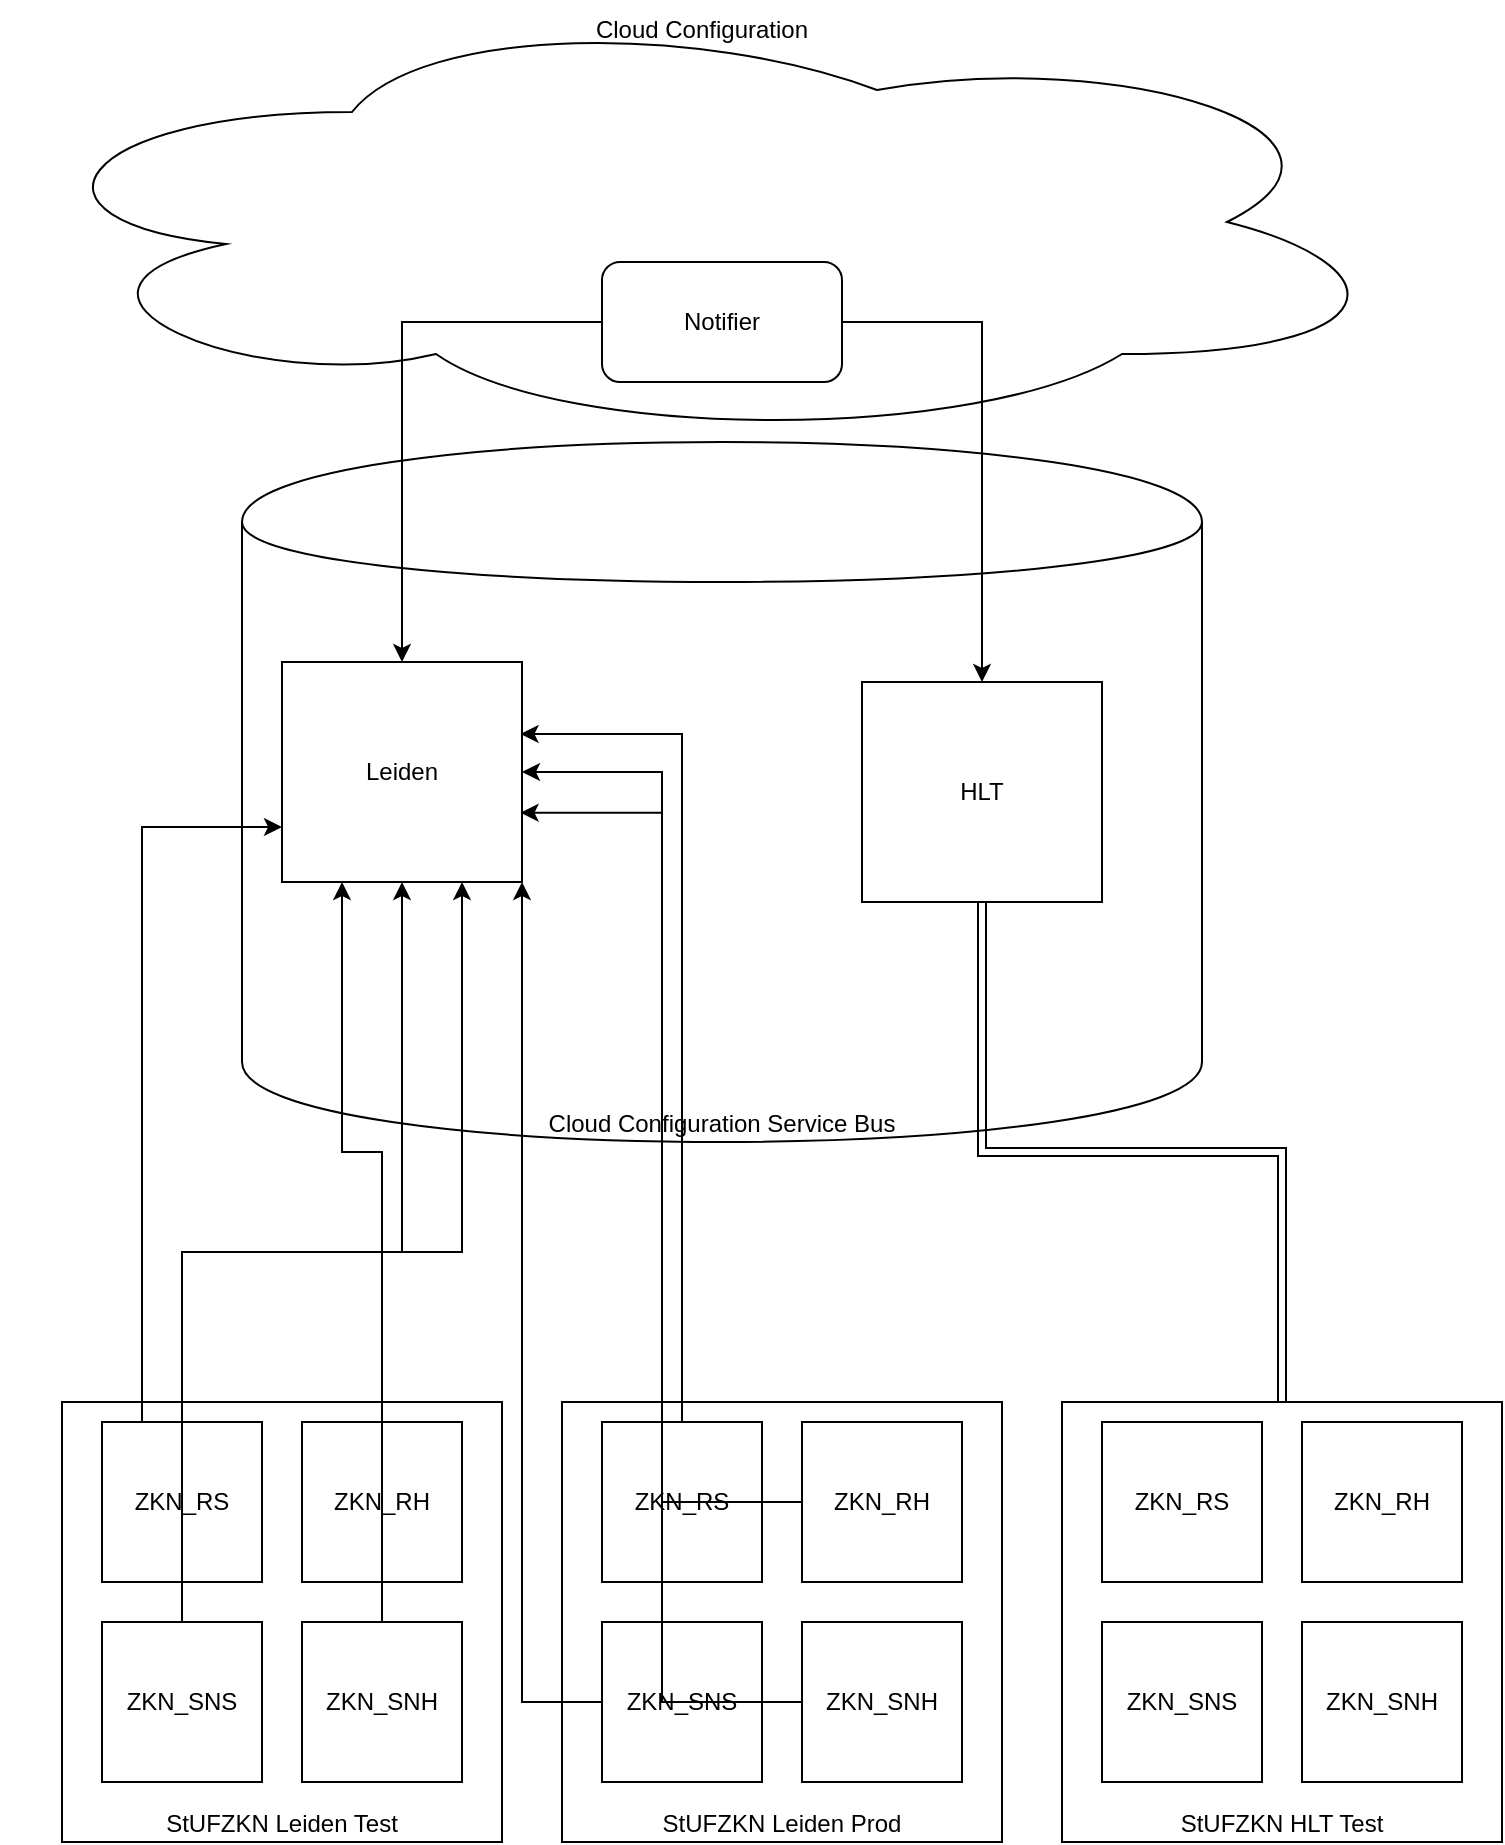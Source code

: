 <mxfile version="13.3.0" type="github">
  <diagram id="j9nGPZAsP_pOaiWSSdV3" name="Page-1">
    <mxGraphModel dx="2062" dy="1123" grid="1" gridSize="10" guides="1" tooltips="1" connect="1" arrows="1" fold="1" page="1" pageScale="1" pageWidth="827" pageHeight="1169" math="0" shadow="0">
      <root>
        <mxCell id="0" />
        <mxCell id="1" parent="0" />
        <mxCell id="DYe7Pghc9VTrK5Fek2OI-3" value="Cloud Configuration" style="ellipse;shape=cloud;whiteSpace=wrap;html=1;verticalAlign=top;" vertex="1" parent="1">
          <mxGeometry x="50" y="30" width="700" height="220" as="geometry" />
        </mxCell>
        <mxCell id="DYe7Pghc9VTrK5Fek2OI-4" value="Cloud Configuration Service Bus" style="shape=cylinder;whiteSpace=wrap;html=1;boundedLbl=1;backgroundOutline=1;verticalAlign=bottom;" vertex="1" parent="1">
          <mxGeometry x="170" y="250" width="480" height="350" as="geometry" />
        </mxCell>
        <mxCell id="DYe7Pghc9VTrK5Fek2OI-11" value="Leiden" style="rounded=0;whiteSpace=wrap;html=1;" vertex="1" parent="1">
          <mxGeometry x="190" y="360" width="120" height="110" as="geometry" />
        </mxCell>
        <mxCell id="DYe7Pghc9VTrK5Fek2OI-12" value="HLT" style="rounded=0;whiteSpace=wrap;html=1;" vertex="1" parent="1">
          <mxGeometry x="480" y="370" width="120" height="110" as="geometry" />
        </mxCell>
        <mxCell id="DYe7Pghc9VTrK5Fek2OI-15" value="" style="group" vertex="1" connectable="0" parent="1">
          <mxGeometry x="80" y="730" width="220" height="220" as="geometry" />
        </mxCell>
        <mxCell id="DYe7Pghc9VTrK5Fek2OI-16" value="" style="group" vertex="1" connectable="0" parent="DYe7Pghc9VTrK5Fek2OI-15">
          <mxGeometry width="220" height="220" as="geometry" />
        </mxCell>
        <mxCell id="DYe7Pghc9VTrK5Fek2OI-6" value="StUFZKN Leiden Test" style="whiteSpace=wrap;html=1;aspect=fixed;verticalAlign=bottom;" vertex="1" parent="DYe7Pghc9VTrK5Fek2OI-16">
          <mxGeometry width="220" height="220" as="geometry" />
        </mxCell>
        <mxCell id="DYe7Pghc9VTrK5Fek2OI-7" value="ZKN_RH" style="whiteSpace=wrap;html=1;aspect=fixed;" vertex="1" parent="DYe7Pghc9VTrK5Fek2OI-16">
          <mxGeometry x="120" y="10" width="80" height="80" as="geometry" />
        </mxCell>
        <mxCell id="DYe7Pghc9VTrK5Fek2OI-8" value="ZKN_RS" style="whiteSpace=wrap;html=1;aspect=fixed;" vertex="1" parent="DYe7Pghc9VTrK5Fek2OI-16">
          <mxGeometry x="20" y="10" width="80" height="80" as="geometry" />
        </mxCell>
        <mxCell id="DYe7Pghc9VTrK5Fek2OI-9" value="ZKN_SNS" style="whiteSpace=wrap;html=1;aspect=fixed;" vertex="1" parent="DYe7Pghc9VTrK5Fek2OI-16">
          <mxGeometry x="20" y="110" width="80" height="80" as="geometry" />
        </mxCell>
        <mxCell id="DYe7Pghc9VTrK5Fek2OI-10" value="ZKN_SNH" style="whiteSpace=wrap;html=1;aspect=fixed;" vertex="1" parent="DYe7Pghc9VTrK5Fek2OI-16">
          <mxGeometry x="120" y="110" width="80" height="80" as="geometry" />
        </mxCell>
        <mxCell id="DYe7Pghc9VTrK5Fek2OI-17" value="" style="group" vertex="1" connectable="0" parent="1">
          <mxGeometry x="330" y="730" width="220" height="220" as="geometry" />
        </mxCell>
        <mxCell id="DYe7Pghc9VTrK5Fek2OI-18" value="" style="group" vertex="1" connectable="0" parent="DYe7Pghc9VTrK5Fek2OI-17">
          <mxGeometry width="220" height="220" as="geometry" />
        </mxCell>
        <mxCell id="DYe7Pghc9VTrK5Fek2OI-19" value="StUFZKN Leiden Prod" style="whiteSpace=wrap;html=1;aspect=fixed;verticalAlign=bottom;" vertex="1" parent="DYe7Pghc9VTrK5Fek2OI-18">
          <mxGeometry width="220" height="220" as="geometry" />
        </mxCell>
        <mxCell id="DYe7Pghc9VTrK5Fek2OI-20" value="ZKN_RH" style="whiteSpace=wrap;html=1;aspect=fixed;" vertex="1" parent="DYe7Pghc9VTrK5Fek2OI-18">
          <mxGeometry x="120" y="10" width="80" height="80" as="geometry" />
        </mxCell>
        <mxCell id="DYe7Pghc9VTrK5Fek2OI-21" value="ZKN_RS" style="whiteSpace=wrap;html=1;aspect=fixed;" vertex="1" parent="DYe7Pghc9VTrK5Fek2OI-18">
          <mxGeometry x="20" y="10" width="80" height="80" as="geometry" />
        </mxCell>
        <mxCell id="DYe7Pghc9VTrK5Fek2OI-22" value="ZKN_SNS" style="whiteSpace=wrap;html=1;aspect=fixed;" vertex="1" parent="DYe7Pghc9VTrK5Fek2OI-18">
          <mxGeometry x="20" y="110" width="80" height="80" as="geometry" />
        </mxCell>
        <mxCell id="DYe7Pghc9VTrK5Fek2OI-23" value="ZKN_SNH" style="whiteSpace=wrap;html=1;aspect=fixed;" vertex="1" parent="DYe7Pghc9VTrK5Fek2OI-18">
          <mxGeometry x="120" y="110" width="80" height="80" as="geometry" />
        </mxCell>
        <mxCell id="DYe7Pghc9VTrK5Fek2OI-24" value="" style="group" vertex="1" connectable="0" parent="1">
          <mxGeometry x="580" y="730" width="220" height="220" as="geometry" />
        </mxCell>
        <mxCell id="DYe7Pghc9VTrK5Fek2OI-25" value="" style="group" vertex="1" connectable="0" parent="DYe7Pghc9VTrK5Fek2OI-24">
          <mxGeometry width="220" height="220" as="geometry" />
        </mxCell>
        <mxCell id="DYe7Pghc9VTrK5Fek2OI-26" value="StUFZKN HLT Test" style="whiteSpace=wrap;html=1;aspect=fixed;verticalAlign=bottom;" vertex="1" parent="DYe7Pghc9VTrK5Fek2OI-25">
          <mxGeometry width="220" height="220" as="geometry" />
        </mxCell>
        <mxCell id="DYe7Pghc9VTrK5Fek2OI-27" value="ZKN_RH" style="whiteSpace=wrap;html=1;aspect=fixed;" vertex="1" parent="DYe7Pghc9VTrK5Fek2OI-25">
          <mxGeometry x="120" y="10" width="80" height="80" as="geometry" />
        </mxCell>
        <mxCell id="DYe7Pghc9VTrK5Fek2OI-28" value="ZKN_RS" style="whiteSpace=wrap;html=1;aspect=fixed;" vertex="1" parent="DYe7Pghc9VTrK5Fek2OI-25">
          <mxGeometry x="20" y="10" width="80" height="80" as="geometry" />
        </mxCell>
        <mxCell id="DYe7Pghc9VTrK5Fek2OI-29" value="ZKN_SNS" style="whiteSpace=wrap;html=1;aspect=fixed;" vertex="1" parent="DYe7Pghc9VTrK5Fek2OI-25">
          <mxGeometry x="20" y="110" width="80" height="80" as="geometry" />
        </mxCell>
        <mxCell id="DYe7Pghc9VTrK5Fek2OI-30" value="ZKN_SNH" style="whiteSpace=wrap;html=1;aspect=fixed;" vertex="1" parent="DYe7Pghc9VTrK5Fek2OI-25">
          <mxGeometry x="120" y="110" width="80" height="80" as="geometry" />
        </mxCell>
        <mxCell id="DYe7Pghc9VTrK5Fek2OI-32" style="edgeStyle=orthogonalEdgeStyle;rounded=0;orthogonalLoop=1;jettySize=auto;html=1;entryX=0.25;entryY=1;entryDx=0;entryDy=0;" edge="1" parent="1" source="DYe7Pghc9VTrK5Fek2OI-7" target="DYe7Pghc9VTrK5Fek2OI-11">
          <mxGeometry relative="1" as="geometry" />
        </mxCell>
        <mxCell id="DYe7Pghc9VTrK5Fek2OI-33" style="edgeStyle=orthogonalEdgeStyle;rounded=0;orthogonalLoop=1;jettySize=auto;html=1;exitX=0.5;exitY=0;exitDx=0;exitDy=0;" edge="1" parent="1" source="DYe7Pghc9VTrK5Fek2OI-9" target="DYe7Pghc9VTrK5Fek2OI-11">
          <mxGeometry relative="1" as="geometry" />
        </mxCell>
        <mxCell id="DYe7Pghc9VTrK5Fek2OI-34" style="edgeStyle=orthogonalEdgeStyle;rounded=0;orthogonalLoop=1;jettySize=auto;html=1;exitX=0.25;exitY=0;exitDx=0;exitDy=0;entryX=0;entryY=0.75;entryDx=0;entryDy=0;" edge="1" parent="1" source="DYe7Pghc9VTrK5Fek2OI-8" target="DYe7Pghc9VTrK5Fek2OI-11">
          <mxGeometry relative="1" as="geometry" />
        </mxCell>
        <mxCell id="DYe7Pghc9VTrK5Fek2OI-35" style="edgeStyle=orthogonalEdgeStyle;rounded=0;orthogonalLoop=1;jettySize=auto;html=1;exitX=0.5;exitY=0;exitDx=0;exitDy=0;entryX=0.75;entryY=1;entryDx=0;entryDy=0;" edge="1" parent="1" source="DYe7Pghc9VTrK5Fek2OI-10" target="DYe7Pghc9VTrK5Fek2OI-11">
          <mxGeometry relative="1" as="geometry" />
        </mxCell>
        <mxCell id="DYe7Pghc9VTrK5Fek2OI-36" style="edgeStyle=orthogonalEdgeStyle;rounded=0;orthogonalLoop=1;jettySize=auto;html=1;exitX=0.5;exitY=0;exitDx=0;exitDy=0;entryX=0.994;entryY=0.327;entryDx=0;entryDy=0;entryPerimeter=0;" edge="1" parent="1" source="DYe7Pghc9VTrK5Fek2OI-21" target="DYe7Pghc9VTrK5Fek2OI-11">
          <mxGeometry relative="1" as="geometry" />
        </mxCell>
        <mxCell id="DYe7Pghc9VTrK5Fek2OI-37" style="edgeStyle=orthogonalEdgeStyle;rounded=0;orthogonalLoop=1;jettySize=auto;html=1;entryX=1;entryY=0.5;entryDx=0;entryDy=0;" edge="1" parent="1" source="DYe7Pghc9VTrK5Fek2OI-20" target="DYe7Pghc9VTrK5Fek2OI-11">
          <mxGeometry relative="1" as="geometry" />
        </mxCell>
        <mxCell id="DYe7Pghc9VTrK5Fek2OI-38" style="edgeStyle=orthogonalEdgeStyle;rounded=0;orthogonalLoop=1;jettySize=auto;html=1;exitX=0;exitY=0.5;exitDx=0;exitDy=0;entryX=1;entryY=1;entryDx=0;entryDy=0;" edge="1" parent="1" source="DYe7Pghc9VTrK5Fek2OI-22" target="DYe7Pghc9VTrK5Fek2OI-11">
          <mxGeometry relative="1" as="geometry" />
        </mxCell>
        <mxCell id="DYe7Pghc9VTrK5Fek2OI-39" style="edgeStyle=orthogonalEdgeStyle;rounded=0;orthogonalLoop=1;jettySize=auto;html=1;exitX=0;exitY=0.5;exitDx=0;exitDy=0;entryX=0.994;entryY=0.685;entryDx=0;entryDy=0;entryPerimeter=0;" edge="1" parent="1" source="DYe7Pghc9VTrK5Fek2OI-23" target="DYe7Pghc9VTrK5Fek2OI-11">
          <mxGeometry relative="1" as="geometry" />
        </mxCell>
        <mxCell id="DYe7Pghc9VTrK5Fek2OI-42" style="edgeStyle=orthogonalEdgeStyle;rounded=0;orthogonalLoop=1;jettySize=auto;html=1;" edge="1" parent="1" source="DYe7Pghc9VTrK5Fek2OI-41" target="DYe7Pghc9VTrK5Fek2OI-11">
          <mxGeometry relative="1" as="geometry" />
        </mxCell>
        <mxCell id="DYe7Pghc9VTrK5Fek2OI-43" style="edgeStyle=orthogonalEdgeStyle;rounded=0;orthogonalLoop=1;jettySize=auto;html=1;exitX=1;exitY=0.5;exitDx=0;exitDy=0;" edge="1" parent="1" source="DYe7Pghc9VTrK5Fek2OI-41" target="DYe7Pghc9VTrK5Fek2OI-12">
          <mxGeometry relative="1" as="geometry" />
        </mxCell>
        <mxCell id="DYe7Pghc9VTrK5Fek2OI-41" value="Notifier" style="rounded=1;whiteSpace=wrap;html=1;" vertex="1" parent="1">
          <mxGeometry x="350" y="160" width="120" height="60" as="geometry" />
        </mxCell>
        <mxCell id="DYe7Pghc9VTrK5Fek2OI-45" style="edgeStyle=orthogonalEdgeStyle;rounded=0;orthogonalLoop=1;jettySize=auto;html=1;exitX=0.5;exitY=0;exitDx=0;exitDy=0;shape=link;" edge="1" parent="1" source="DYe7Pghc9VTrK5Fek2OI-26" target="DYe7Pghc9VTrK5Fek2OI-12">
          <mxGeometry relative="1" as="geometry" />
        </mxCell>
      </root>
    </mxGraphModel>
  </diagram>
</mxfile>
